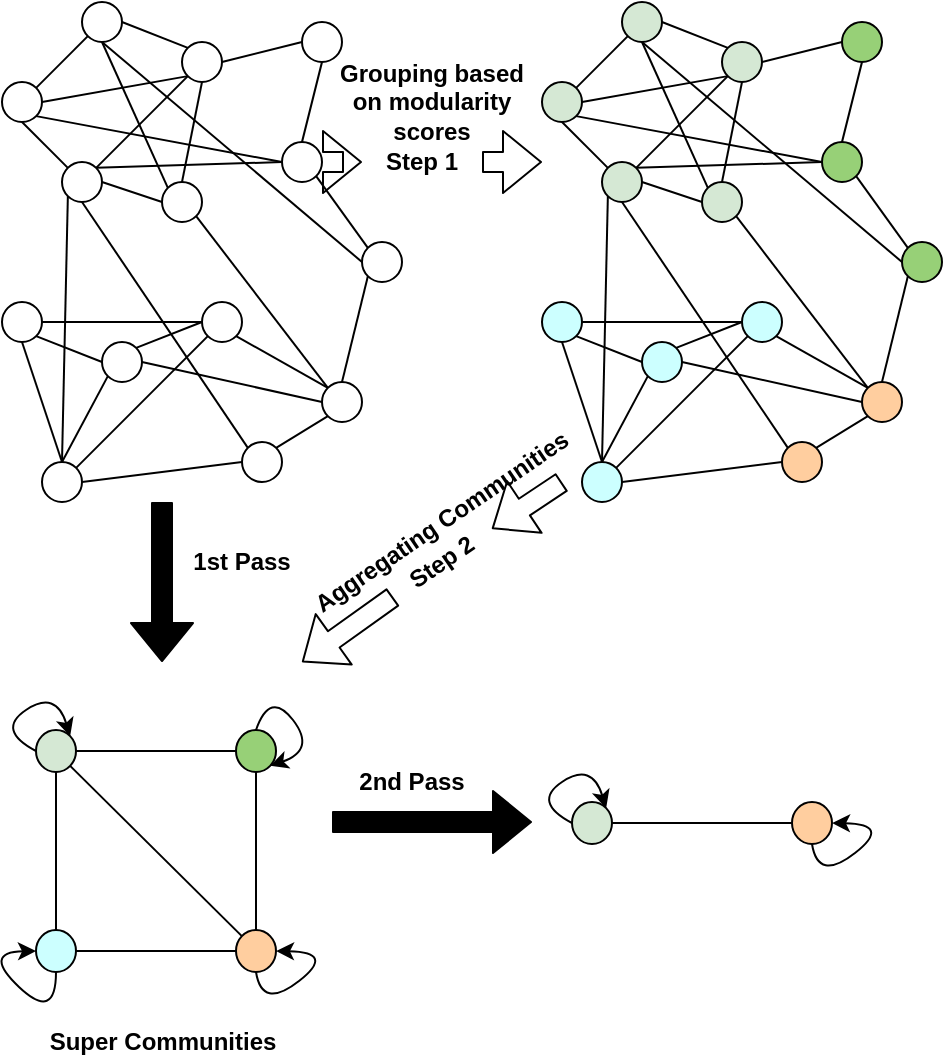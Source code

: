<mxfile version="12.6.2" type="onedrive"><diagram id="TbUA0lBl4NBwziOO0cEQ" name="Page-1"><mxGraphModel dx="962" dy="574" grid="1" gridSize="10" guides="1" tooltips="1" connect="1" arrows="1" fold="1" page="1" pageScale="1" pageWidth="827" pageHeight="3000" math="0" shadow="0"><root><mxCell id="0"/><mxCell id="1" parent="0"/><mxCell id="yWUa6KKsOjrvUaA82R3S-1" value="" style="ellipse;whiteSpace=wrap;html=1;aspect=fixed;" vertex="1" parent="1"><mxGeometry x="70" y="20" width="20" height="20" as="geometry"/></mxCell><mxCell id="yWUa6KKsOjrvUaA82R3S-4" value="" style="ellipse;whiteSpace=wrap;html=1;aspect=fixed;" vertex="1" parent="1"><mxGeometry x="30" y="60" width="20" height="20" as="geometry"/></mxCell><mxCell id="yWUa6KKsOjrvUaA82R3S-5" value="" style="ellipse;whiteSpace=wrap;html=1;aspect=fixed;" vertex="1" parent="1"><mxGeometry x="60" y="100" width="20" height="20" as="geometry"/></mxCell><mxCell id="yWUa6KKsOjrvUaA82R3S-6" value="" style="ellipse;whiteSpace=wrap;html=1;aspect=fixed;" vertex="1" parent="1"><mxGeometry x="120" y="40" width="20" height="20" as="geometry"/></mxCell><mxCell id="yWUa6KKsOjrvUaA82R3S-7" value="" style="ellipse;whiteSpace=wrap;html=1;aspect=fixed;" vertex="1" parent="1"><mxGeometry x="110" y="110" width="20" height="20" as="geometry"/></mxCell><mxCell id="yWUa6KKsOjrvUaA82R3S-8" value="" style="ellipse;whiteSpace=wrap;html=1;aspect=fixed;" vertex="1" parent="1"><mxGeometry x="30" y="170" width="20" height="20" as="geometry"/></mxCell><mxCell id="yWUa6KKsOjrvUaA82R3S-9" value="" style="ellipse;whiteSpace=wrap;html=1;aspect=fixed;" vertex="1" parent="1"><mxGeometry x="80" y="190" width="20" height="20" as="geometry"/></mxCell><mxCell id="yWUa6KKsOjrvUaA82R3S-10" value="" style="ellipse;whiteSpace=wrap;html=1;aspect=fixed;" vertex="1" parent="1"><mxGeometry x="130" y="170" width="20" height="20" as="geometry"/></mxCell><mxCell id="yWUa6KKsOjrvUaA82R3S-11" value="" style="ellipse;whiteSpace=wrap;html=1;aspect=fixed;" vertex="1" parent="1"><mxGeometry x="50" y="250" width="20" height="20" as="geometry"/></mxCell><mxCell id="yWUa6KKsOjrvUaA82R3S-12" value="" style="ellipse;whiteSpace=wrap;html=1;aspect=fixed;" vertex="1" parent="1"><mxGeometry x="180" y="30" width="20" height="20" as="geometry"/></mxCell><mxCell id="yWUa6KKsOjrvUaA82R3S-13" value="" style="ellipse;whiteSpace=wrap;html=1;aspect=fixed;" vertex="1" parent="1"><mxGeometry x="170" y="90" width="20" height="20" as="geometry"/></mxCell><mxCell id="yWUa6KKsOjrvUaA82R3S-14" value="" style="ellipse;whiteSpace=wrap;html=1;aspect=fixed;" vertex="1" parent="1"><mxGeometry x="210" y="140" width="20" height="20" as="geometry"/></mxCell><mxCell id="yWUa6KKsOjrvUaA82R3S-15" value="" style="ellipse;whiteSpace=wrap;html=1;aspect=fixed;" vertex="1" parent="1"><mxGeometry x="190" y="210" width="20" height="20" as="geometry"/></mxCell><mxCell id="yWUa6KKsOjrvUaA82R3S-16" value="" style="ellipse;whiteSpace=wrap;html=1;aspect=fixed;" vertex="1" parent="1"><mxGeometry x="150" y="240" width="20" height="20" as="geometry"/></mxCell><mxCell id="yWUa6KKsOjrvUaA82R3S-20" value="" style="endArrow=none;html=1;entryX=0;entryY=1;entryDx=0;entryDy=0;exitX=1;exitY=0;exitDx=0;exitDy=0;" edge="1" parent="1" source="yWUa6KKsOjrvUaA82R3S-4" target="yWUa6KKsOjrvUaA82R3S-1"><mxGeometry width="50" height="50" relative="1" as="geometry"><mxPoint x="30" y="340" as="sourcePoint"/><mxPoint x="80" y="290" as="targetPoint"/></mxGeometry></mxCell><mxCell id="yWUa6KKsOjrvUaA82R3S-21" value="" style="endArrow=none;html=1;entryX=0;entryY=1;entryDx=0;entryDy=0;exitX=1;exitY=0.5;exitDx=0;exitDy=0;" edge="1" parent="1" source="yWUa6KKsOjrvUaA82R3S-4" target="yWUa6KKsOjrvUaA82R3S-6"><mxGeometry width="50" height="50" relative="1" as="geometry"><mxPoint x="57.071" y="72.929" as="sourcePoint"/><mxPoint x="82.929" y="47.071" as="targetPoint"/></mxGeometry></mxCell><mxCell id="yWUa6KKsOjrvUaA82R3S-22" value="" style="endArrow=none;html=1;entryX=0;entryY=0;entryDx=0;entryDy=0;exitX=0.5;exitY=1;exitDx=0;exitDy=0;" edge="1" parent="1" source="yWUa6KKsOjrvUaA82R3S-4" target="yWUa6KKsOjrvUaA82R3S-5"><mxGeometry width="50" height="50" relative="1" as="geometry"><mxPoint x="60" y="80" as="sourcePoint"/><mxPoint x="132.929" y="67.071" as="targetPoint"/></mxGeometry></mxCell><mxCell id="yWUa6KKsOjrvUaA82R3S-23" value="" style="endArrow=none;html=1;entryX=0;entryY=0;entryDx=0;entryDy=0;exitX=1;exitY=0.5;exitDx=0;exitDy=0;" edge="1" parent="1" source="yWUa6KKsOjrvUaA82R3S-1" target="yWUa6KKsOjrvUaA82R3S-6"><mxGeometry width="50" height="50" relative="1" as="geometry"><mxPoint x="50" y="90" as="sourcePoint"/><mxPoint x="72.929" y="112.929" as="targetPoint"/></mxGeometry></mxCell><mxCell id="yWUa6KKsOjrvUaA82R3S-24" value="" style="endArrow=none;html=1;entryX=0.5;entryY=1;entryDx=0;entryDy=0;exitX=0.5;exitY=0;exitDx=0;exitDy=0;" edge="1" parent="1" source="yWUa6KKsOjrvUaA82R3S-7" target="yWUa6KKsOjrvUaA82R3S-6"><mxGeometry width="50" height="50" relative="1" as="geometry"><mxPoint x="100" y="40" as="sourcePoint"/><mxPoint x="132.929" y="52.929" as="targetPoint"/></mxGeometry></mxCell><mxCell id="yWUa6KKsOjrvUaA82R3S-25" value="" style="endArrow=none;html=1;entryX=0;entryY=0.5;entryDx=0;entryDy=0;exitX=1;exitY=0.5;exitDx=0;exitDy=0;" edge="1" parent="1" source="yWUa6KKsOjrvUaA82R3S-5" target="yWUa6KKsOjrvUaA82R3S-7"><mxGeometry width="50" height="50" relative="1" as="geometry"><mxPoint x="130" y="120" as="sourcePoint"/><mxPoint x="140" y="70" as="targetPoint"/></mxGeometry></mxCell><mxCell id="yWUa6KKsOjrvUaA82R3S-26" value="" style="endArrow=none;html=1;entryX=0.5;entryY=1;entryDx=0;entryDy=0;exitX=0;exitY=0;exitDx=0;exitDy=0;" edge="1" parent="1" source="yWUa6KKsOjrvUaA82R3S-7" target="yWUa6KKsOjrvUaA82R3S-1"><mxGeometry width="50" height="50" relative="1" as="geometry"><mxPoint x="90" y="120" as="sourcePoint"/><mxPoint x="120" y="130" as="targetPoint"/></mxGeometry></mxCell><mxCell id="yWUa6KKsOjrvUaA82R3S-27" value="" style="endArrow=none;html=1;entryX=0;entryY=1;entryDx=0;entryDy=0;exitX=1;exitY=0;exitDx=0;exitDy=0;" edge="1" parent="1" source="yWUa6KKsOjrvUaA82R3S-5" target="yWUa6KKsOjrvUaA82R3S-6"><mxGeometry width="50" height="50" relative="1" as="geometry"><mxPoint x="122.929" y="122.929" as="sourcePoint"/><mxPoint x="90" y="50" as="targetPoint"/></mxGeometry></mxCell><mxCell id="yWUa6KKsOjrvUaA82R3S-28" value="" style="endArrow=none;html=1;entryX=0;entryY=0.5;entryDx=0;entryDy=0;exitX=1;exitY=0.5;exitDx=0;exitDy=0;" edge="1" parent="1" source="yWUa6KKsOjrvUaA82R3S-6" target="yWUa6KKsOjrvUaA82R3S-12"><mxGeometry width="50" height="50" relative="1" as="geometry"><mxPoint x="132.929" y="132.929" as="sourcePoint"/><mxPoint x="100" y="60" as="targetPoint"/></mxGeometry></mxCell><mxCell id="yWUa6KKsOjrvUaA82R3S-29" value="" style="endArrow=none;html=1;entryX=0.5;entryY=0;entryDx=0;entryDy=0;exitX=0.5;exitY=1;exitDx=0;exitDy=0;" edge="1" parent="1" source="yWUa6KKsOjrvUaA82R3S-12" target="yWUa6KKsOjrvUaA82R3S-13"><mxGeometry width="50" height="50" relative="1" as="geometry"><mxPoint x="150" y="60" as="sourcePoint"/><mxPoint x="190" y="50" as="targetPoint"/></mxGeometry></mxCell><mxCell id="yWUa6KKsOjrvUaA82R3S-30" value="" style="endArrow=none;html=1;entryX=1;entryY=1;entryDx=0;entryDy=0;exitX=0;exitY=0.5;exitDx=0;exitDy=0;" edge="1" parent="1" source="yWUa6KKsOjrvUaA82R3S-13" target="yWUa6KKsOjrvUaA82R3S-4"><mxGeometry width="50" height="50" relative="1" as="geometry"><mxPoint x="200" y="60" as="sourcePoint"/><mxPoint x="190" y="100" as="targetPoint"/></mxGeometry></mxCell><mxCell id="yWUa6KKsOjrvUaA82R3S-31" value="" style="endArrow=none;html=1;entryX=1;entryY=0;entryDx=0;entryDy=0;exitX=0;exitY=0.5;exitDx=0;exitDy=0;" edge="1" parent="1" source="yWUa6KKsOjrvUaA82R3S-13" target="yWUa6KKsOjrvUaA82R3S-5"><mxGeometry width="50" height="50" relative="1" as="geometry"><mxPoint x="180" y="110" as="sourcePoint"/><mxPoint x="57.071" y="87.071" as="targetPoint"/></mxGeometry></mxCell><mxCell id="yWUa6KKsOjrvUaA82R3S-32" value="" style="endArrow=none;html=1;entryX=1;entryY=1;entryDx=0;entryDy=0;exitX=0;exitY=0;exitDx=0;exitDy=0;" edge="1" parent="1" source="yWUa6KKsOjrvUaA82R3S-14" target="yWUa6KKsOjrvUaA82R3S-13"><mxGeometry width="50" height="50" relative="1" as="geometry"><mxPoint x="180" y="110" as="sourcePoint"/><mxPoint x="87.071" y="112.929" as="targetPoint"/></mxGeometry></mxCell><mxCell id="yWUa6KKsOjrvUaA82R3S-33" value="" style="endArrow=none;html=1;exitX=0;exitY=0.5;exitDx=0;exitDy=0;entryX=0.5;entryY=1;entryDx=0;entryDy=0;" edge="1" parent="1" source="yWUa6KKsOjrvUaA82R3S-14" target="yWUa6KKsOjrvUaA82R3S-1"><mxGeometry width="50" height="50" relative="1" as="geometry"><mxPoint x="222.929" y="152.929" as="sourcePoint"/><mxPoint x="150" y="140" as="targetPoint"/></mxGeometry></mxCell><mxCell id="yWUa6KKsOjrvUaA82R3S-34" value="" style="endArrow=none;html=1;exitX=0;exitY=1;exitDx=0;exitDy=0;entryX=0.5;entryY=0;entryDx=0;entryDy=0;" edge="1" parent="1" source="yWUa6KKsOjrvUaA82R3S-14" target="yWUa6KKsOjrvUaA82R3S-15"><mxGeometry width="50" height="50" relative="1" as="geometry"><mxPoint x="220" y="160" as="sourcePoint"/><mxPoint x="90" y="50" as="targetPoint"/></mxGeometry></mxCell><mxCell id="yWUa6KKsOjrvUaA82R3S-35" value="" style="endArrow=none;html=1;exitX=0;exitY=1;exitDx=0;exitDy=0;entryX=1;entryY=0;entryDx=0;entryDy=0;" edge="1" parent="1" source="yWUa6KKsOjrvUaA82R3S-15" target="yWUa6KKsOjrvUaA82R3S-16"><mxGeometry width="50" height="50" relative="1" as="geometry"><mxPoint x="222.929" y="167.071" as="sourcePoint"/><mxPoint x="210" y="220" as="targetPoint"/></mxGeometry></mxCell><mxCell id="yWUa6KKsOjrvUaA82R3S-36" value="" style="endArrow=none;html=1;exitX=1;exitY=1;exitDx=0;exitDy=0;entryX=0;entryY=0;entryDx=0;entryDy=0;" edge="1" parent="1" source="yWUa6KKsOjrvUaA82R3S-7" target="yWUa6KKsOjrvUaA82R3S-15"><mxGeometry width="50" height="50" relative="1" as="geometry"><mxPoint x="202.929" y="237.071" as="sourcePoint"/><mxPoint x="177.071" y="252.929" as="targetPoint"/></mxGeometry></mxCell><mxCell id="yWUa6KKsOjrvUaA82R3S-37" value="" style="endArrow=none;html=1;exitX=1;exitY=1;exitDx=0;exitDy=0;entryX=0;entryY=0;entryDx=0;entryDy=0;" edge="1" parent="1" source="yWUa6KKsOjrvUaA82R3S-10" target="yWUa6KKsOjrvUaA82R3S-15"><mxGeometry width="50" height="50" relative="1" as="geometry"><mxPoint x="140" y="130" as="sourcePoint"/><mxPoint x="202.929" y="222.929" as="targetPoint"/></mxGeometry></mxCell><mxCell id="yWUa6KKsOjrvUaA82R3S-38" value="" style="endArrow=none;html=1;exitX=1;exitY=0.5;exitDx=0;exitDy=0;entryX=0;entryY=0.5;entryDx=0;entryDy=0;" edge="1" parent="1" source="yWUa6KKsOjrvUaA82R3S-11" target="yWUa6KKsOjrvUaA82R3S-16"><mxGeometry width="50" height="50" relative="1" as="geometry"><mxPoint x="137.071" y="137.071" as="sourcePoint"/><mxPoint x="202.929" y="222.929" as="targetPoint"/></mxGeometry></mxCell><mxCell id="yWUa6KKsOjrvUaA82R3S-39" value="" style="endArrow=none;html=1;exitX=1;exitY=0;exitDx=0;exitDy=0;entryX=0;entryY=1;entryDx=0;entryDy=0;" edge="1" parent="1" source="yWUa6KKsOjrvUaA82R3S-11" target="yWUa6KKsOjrvUaA82R3S-10"><mxGeometry width="50" height="50" relative="1" as="geometry"><mxPoint x="80" y="270" as="sourcePoint"/><mxPoint x="160" y="260" as="targetPoint"/></mxGeometry></mxCell><mxCell id="yWUa6KKsOjrvUaA82R3S-40" value="" style="endArrow=none;html=1;exitX=0.5;exitY=0;exitDx=0;exitDy=0;entryX=0;entryY=1;entryDx=0;entryDy=0;" edge="1" parent="1" source="yWUa6KKsOjrvUaA82R3S-11" target="yWUa6KKsOjrvUaA82R3S-9"><mxGeometry width="50" height="50" relative="1" as="geometry"><mxPoint x="77.071" y="262.929" as="sourcePoint"/><mxPoint x="142.929" y="197.071" as="targetPoint"/></mxGeometry></mxCell><mxCell id="yWUa6KKsOjrvUaA82R3S-41" value="" style="endArrow=none;html=1;exitX=0.5;exitY=0;exitDx=0;exitDy=0;entryX=0.5;entryY=1;entryDx=0;entryDy=0;" edge="1" parent="1" source="yWUa6KKsOjrvUaA82R3S-11" target="yWUa6KKsOjrvUaA82R3S-8"><mxGeometry width="50" height="50" relative="1" as="geometry"><mxPoint x="70" y="260" as="sourcePoint"/><mxPoint x="92.929" y="217.071" as="targetPoint"/></mxGeometry></mxCell><mxCell id="yWUa6KKsOjrvUaA82R3S-43" value="" style="endArrow=none;html=1;exitX=1;exitY=1;exitDx=0;exitDy=0;entryX=0;entryY=0.5;entryDx=0;entryDy=0;" edge="1" parent="1" source="yWUa6KKsOjrvUaA82R3S-8" target="yWUa6KKsOjrvUaA82R3S-9"><mxGeometry width="50" height="50" relative="1" as="geometry"><mxPoint x="70" y="260" as="sourcePoint"/><mxPoint x="50" y="200" as="targetPoint"/></mxGeometry></mxCell><mxCell id="yWUa6KKsOjrvUaA82R3S-44" value="" style="endArrow=none;html=1;exitX=1;exitY=0.5;exitDx=0;exitDy=0;entryX=0;entryY=0.5;entryDx=0;entryDy=0;" edge="1" parent="1" source="yWUa6KKsOjrvUaA82R3S-8" target="yWUa6KKsOjrvUaA82R3S-10"><mxGeometry width="50" height="50" relative="1" as="geometry"><mxPoint x="57.071" y="197.071" as="sourcePoint"/><mxPoint x="90" y="210" as="targetPoint"/></mxGeometry></mxCell><mxCell id="yWUa6KKsOjrvUaA82R3S-45" value="" style="endArrow=none;html=1;exitX=1;exitY=0;exitDx=0;exitDy=0;entryX=0;entryY=0.5;entryDx=0;entryDy=0;" edge="1" parent="1" source="yWUa6KKsOjrvUaA82R3S-9" target="yWUa6KKsOjrvUaA82R3S-10"><mxGeometry width="50" height="50" relative="1" as="geometry"><mxPoint x="60" y="190" as="sourcePoint"/><mxPoint x="140" y="190" as="targetPoint"/></mxGeometry></mxCell><mxCell id="yWUa6KKsOjrvUaA82R3S-46" value="" style="endArrow=none;html=1;exitX=1;exitY=0.5;exitDx=0;exitDy=0;entryX=0;entryY=0.5;entryDx=0;entryDy=0;" edge="1" parent="1" source="yWUa6KKsOjrvUaA82R3S-9" target="yWUa6KKsOjrvUaA82R3S-15"><mxGeometry width="50" height="50" relative="1" as="geometry"><mxPoint x="107.071" y="202.929" as="sourcePoint"/><mxPoint x="140" y="190" as="targetPoint"/></mxGeometry></mxCell><mxCell id="yWUa6KKsOjrvUaA82R3S-49" value="" style="endArrow=none;html=1;exitX=0.5;exitY=1;exitDx=0;exitDy=0;entryX=0;entryY=0;entryDx=0;entryDy=0;" edge="1" parent="1" source="yWUa6KKsOjrvUaA82R3S-5" target="yWUa6KKsOjrvUaA82R3S-16"><mxGeometry width="50" height="50" relative="1" as="geometry"><mxPoint x="117.071" y="212.929" as="sourcePoint"/><mxPoint x="150" y="200" as="targetPoint"/></mxGeometry></mxCell><mxCell id="yWUa6KKsOjrvUaA82R3S-91" value="" style="ellipse;whiteSpace=wrap;html=1;aspect=fixed;fillColor=#D5E8D4;" vertex="1" parent="1"><mxGeometry x="340" y="20" width="20" height="20" as="geometry"/></mxCell><mxCell id="yWUa6KKsOjrvUaA82R3S-92" value="" style="ellipse;whiteSpace=wrap;html=1;aspect=fixed;fillColor=#D5E8D4;" vertex="1" parent="1"><mxGeometry x="300" y="60" width="20" height="20" as="geometry"/></mxCell><mxCell id="yWUa6KKsOjrvUaA82R3S-93" value="" style="ellipse;whiteSpace=wrap;html=1;aspect=fixed;fillColor=#D5E8D4;" vertex="1" parent="1"><mxGeometry x="330" y="100" width="20" height="20" as="geometry"/></mxCell><mxCell id="yWUa6KKsOjrvUaA82R3S-94" value="" style="ellipse;whiteSpace=wrap;html=1;aspect=fixed;fillColor=#D5E8D4;" vertex="1" parent="1"><mxGeometry x="390" y="40" width="20" height="20" as="geometry"/></mxCell><mxCell id="yWUa6KKsOjrvUaA82R3S-95" value="" style="ellipse;whiteSpace=wrap;html=1;aspect=fixed;fillColor=#D5E8D4;" vertex="1" parent="1"><mxGeometry x="380" y="110" width="20" height="20" as="geometry"/></mxCell><mxCell id="yWUa6KKsOjrvUaA82R3S-96" value="" style="ellipse;whiteSpace=wrap;html=1;aspect=fixed;fillColor=#CCFFFF;" vertex="1" parent="1"><mxGeometry x="300" y="170" width="20" height="20" as="geometry"/></mxCell><mxCell id="yWUa6KKsOjrvUaA82R3S-97" value="" style="ellipse;whiteSpace=wrap;html=1;aspect=fixed;fillColor=#CCFFFF;" vertex="1" parent="1"><mxGeometry x="350" y="190" width="20" height="20" as="geometry"/></mxCell><mxCell id="yWUa6KKsOjrvUaA82R3S-98" value="" style="ellipse;whiteSpace=wrap;html=1;aspect=fixed;fillColor=#CCFFFF;" vertex="1" parent="1"><mxGeometry x="400" y="170" width="20" height="20" as="geometry"/></mxCell><mxCell id="yWUa6KKsOjrvUaA82R3S-99" value="" style="ellipse;whiteSpace=wrap;html=1;aspect=fixed;fillColor=#CCFFFF;" vertex="1" parent="1"><mxGeometry x="320" y="250" width="20" height="20" as="geometry"/></mxCell><mxCell id="yWUa6KKsOjrvUaA82R3S-100" value="" style="ellipse;whiteSpace=wrap;html=1;aspect=fixed;fillColor=#97D077;" vertex="1" parent="1"><mxGeometry x="450" y="30" width="20" height="20" as="geometry"/></mxCell><mxCell id="yWUa6KKsOjrvUaA82R3S-101" value="" style="ellipse;whiteSpace=wrap;html=1;aspect=fixed;fillColor=#97D077;" vertex="1" parent="1"><mxGeometry x="440" y="90" width="20" height="20" as="geometry"/></mxCell><mxCell id="yWUa6KKsOjrvUaA82R3S-102" value="" style="ellipse;whiteSpace=wrap;html=1;aspect=fixed;fillColor=#97D077;" vertex="1" parent="1"><mxGeometry x="480" y="140" width="20" height="20" as="geometry"/></mxCell><mxCell id="yWUa6KKsOjrvUaA82R3S-103" value="" style="ellipse;whiteSpace=wrap;html=1;aspect=fixed;fillColor=#FFCE9F;" vertex="1" parent="1"><mxGeometry x="460" y="210" width="20" height="20" as="geometry"/></mxCell><mxCell id="yWUa6KKsOjrvUaA82R3S-104" value="" style="ellipse;whiteSpace=wrap;html=1;aspect=fixed;fillColor=#FFCE9F;" vertex="1" parent="1"><mxGeometry x="420" y="240" width="20" height="20" as="geometry"/></mxCell><mxCell id="yWUa6KKsOjrvUaA82R3S-105" value="" style="endArrow=none;html=1;entryX=0;entryY=1;entryDx=0;entryDy=0;exitX=1;exitY=0;exitDx=0;exitDy=0;" edge="1" parent="1" source="yWUa6KKsOjrvUaA82R3S-92" target="yWUa6KKsOjrvUaA82R3S-91"><mxGeometry width="50" height="50" relative="1" as="geometry"><mxPoint x="300" y="340" as="sourcePoint"/><mxPoint x="350" y="290" as="targetPoint"/></mxGeometry></mxCell><mxCell id="yWUa6KKsOjrvUaA82R3S-106" value="" style="endArrow=none;html=1;entryX=0;entryY=1;entryDx=0;entryDy=0;exitX=1;exitY=0.5;exitDx=0;exitDy=0;" edge="1" parent="1" source="yWUa6KKsOjrvUaA82R3S-92" target="yWUa6KKsOjrvUaA82R3S-94"><mxGeometry width="50" height="50" relative="1" as="geometry"><mxPoint x="327.071" y="72.929" as="sourcePoint"/><mxPoint x="352.929" y="47.071" as="targetPoint"/></mxGeometry></mxCell><mxCell id="yWUa6KKsOjrvUaA82R3S-107" value="" style="endArrow=none;html=1;entryX=0;entryY=0;entryDx=0;entryDy=0;exitX=0.5;exitY=1;exitDx=0;exitDy=0;" edge="1" parent="1" source="yWUa6KKsOjrvUaA82R3S-92" target="yWUa6KKsOjrvUaA82R3S-93"><mxGeometry width="50" height="50" relative="1" as="geometry"><mxPoint x="330" y="80" as="sourcePoint"/><mxPoint x="402.929" y="67.071" as="targetPoint"/></mxGeometry></mxCell><mxCell id="yWUa6KKsOjrvUaA82R3S-108" value="" style="endArrow=none;html=1;entryX=0;entryY=0;entryDx=0;entryDy=0;exitX=1;exitY=0.5;exitDx=0;exitDy=0;" edge="1" parent="1" source="yWUa6KKsOjrvUaA82R3S-91" target="yWUa6KKsOjrvUaA82R3S-94"><mxGeometry width="50" height="50" relative="1" as="geometry"><mxPoint x="320" y="90" as="sourcePoint"/><mxPoint x="342.929" y="112.929" as="targetPoint"/></mxGeometry></mxCell><mxCell id="yWUa6KKsOjrvUaA82R3S-109" value="" style="endArrow=none;html=1;entryX=0.5;entryY=1;entryDx=0;entryDy=0;exitX=0.5;exitY=0;exitDx=0;exitDy=0;" edge="1" parent="1" source="yWUa6KKsOjrvUaA82R3S-95" target="yWUa6KKsOjrvUaA82R3S-94"><mxGeometry width="50" height="50" relative="1" as="geometry"><mxPoint x="370" y="40" as="sourcePoint"/><mxPoint x="402.929" y="52.929" as="targetPoint"/></mxGeometry></mxCell><mxCell id="yWUa6KKsOjrvUaA82R3S-110" value="" style="endArrow=none;html=1;entryX=0;entryY=0.5;entryDx=0;entryDy=0;exitX=1;exitY=0.5;exitDx=0;exitDy=0;" edge="1" parent="1" source="yWUa6KKsOjrvUaA82R3S-93" target="yWUa6KKsOjrvUaA82R3S-95"><mxGeometry width="50" height="50" relative="1" as="geometry"><mxPoint x="400" y="120" as="sourcePoint"/><mxPoint x="410" y="70" as="targetPoint"/></mxGeometry></mxCell><mxCell id="yWUa6KKsOjrvUaA82R3S-111" value="" style="endArrow=none;html=1;entryX=0.5;entryY=1;entryDx=0;entryDy=0;exitX=0;exitY=0;exitDx=0;exitDy=0;" edge="1" parent="1" source="yWUa6KKsOjrvUaA82R3S-95" target="yWUa6KKsOjrvUaA82R3S-91"><mxGeometry width="50" height="50" relative="1" as="geometry"><mxPoint x="360" y="120" as="sourcePoint"/><mxPoint x="390" y="130" as="targetPoint"/></mxGeometry></mxCell><mxCell id="yWUa6KKsOjrvUaA82R3S-112" value="" style="endArrow=none;html=1;entryX=0;entryY=1;entryDx=0;entryDy=0;exitX=1;exitY=0;exitDx=0;exitDy=0;" edge="1" parent="1" source="yWUa6KKsOjrvUaA82R3S-93" target="yWUa6KKsOjrvUaA82R3S-94"><mxGeometry width="50" height="50" relative="1" as="geometry"><mxPoint x="392.929" y="122.929" as="sourcePoint"/><mxPoint x="360" y="50" as="targetPoint"/></mxGeometry></mxCell><mxCell id="yWUa6KKsOjrvUaA82R3S-113" value="" style="endArrow=none;html=1;entryX=0;entryY=0.5;entryDx=0;entryDy=0;exitX=1;exitY=0.5;exitDx=0;exitDy=0;" edge="1" parent="1" source="yWUa6KKsOjrvUaA82R3S-94" target="yWUa6KKsOjrvUaA82R3S-100"><mxGeometry width="50" height="50" relative="1" as="geometry"><mxPoint x="402.929" y="132.929" as="sourcePoint"/><mxPoint x="370" y="60" as="targetPoint"/></mxGeometry></mxCell><mxCell id="yWUa6KKsOjrvUaA82R3S-114" value="" style="endArrow=none;html=1;entryX=0.5;entryY=0;entryDx=0;entryDy=0;exitX=0.5;exitY=1;exitDx=0;exitDy=0;" edge="1" parent="1" source="yWUa6KKsOjrvUaA82R3S-100" target="yWUa6KKsOjrvUaA82R3S-101"><mxGeometry width="50" height="50" relative="1" as="geometry"><mxPoint x="420" y="60" as="sourcePoint"/><mxPoint x="460" y="50" as="targetPoint"/></mxGeometry></mxCell><mxCell id="yWUa6KKsOjrvUaA82R3S-115" value="" style="endArrow=none;html=1;entryX=1;entryY=1;entryDx=0;entryDy=0;exitX=0;exitY=0.5;exitDx=0;exitDy=0;" edge="1" parent="1" source="yWUa6KKsOjrvUaA82R3S-101" target="yWUa6KKsOjrvUaA82R3S-92"><mxGeometry width="50" height="50" relative="1" as="geometry"><mxPoint x="470" y="60" as="sourcePoint"/><mxPoint x="460" y="100" as="targetPoint"/></mxGeometry></mxCell><mxCell id="yWUa6KKsOjrvUaA82R3S-116" value="" style="endArrow=none;html=1;entryX=1;entryY=0;entryDx=0;entryDy=0;exitX=0;exitY=0.5;exitDx=0;exitDy=0;" edge="1" parent="1" source="yWUa6KKsOjrvUaA82R3S-101" target="yWUa6KKsOjrvUaA82R3S-93"><mxGeometry width="50" height="50" relative="1" as="geometry"><mxPoint x="450" y="110" as="sourcePoint"/><mxPoint x="327.071" y="87.071" as="targetPoint"/></mxGeometry></mxCell><mxCell id="yWUa6KKsOjrvUaA82R3S-117" value="" style="endArrow=none;html=1;entryX=1;entryY=1;entryDx=0;entryDy=0;exitX=0;exitY=0;exitDx=0;exitDy=0;" edge="1" parent="1" source="yWUa6KKsOjrvUaA82R3S-102" target="yWUa6KKsOjrvUaA82R3S-101"><mxGeometry width="50" height="50" relative="1" as="geometry"><mxPoint x="450" y="110" as="sourcePoint"/><mxPoint x="357.071" y="112.929" as="targetPoint"/></mxGeometry></mxCell><mxCell id="yWUa6KKsOjrvUaA82R3S-118" value="" style="endArrow=none;html=1;exitX=0;exitY=0.5;exitDx=0;exitDy=0;entryX=0.5;entryY=1;entryDx=0;entryDy=0;" edge="1" parent="1" source="yWUa6KKsOjrvUaA82R3S-102" target="yWUa6KKsOjrvUaA82R3S-91"><mxGeometry width="50" height="50" relative="1" as="geometry"><mxPoint x="492.929" y="152.929" as="sourcePoint"/><mxPoint x="420" y="140" as="targetPoint"/></mxGeometry></mxCell><mxCell id="yWUa6KKsOjrvUaA82R3S-119" value="" style="endArrow=none;html=1;exitX=0;exitY=1;exitDx=0;exitDy=0;entryX=0.5;entryY=0;entryDx=0;entryDy=0;" edge="1" parent="1" source="yWUa6KKsOjrvUaA82R3S-102" target="yWUa6KKsOjrvUaA82R3S-103"><mxGeometry width="50" height="50" relative="1" as="geometry"><mxPoint x="490" y="160" as="sourcePoint"/><mxPoint x="360" y="50" as="targetPoint"/></mxGeometry></mxCell><mxCell id="yWUa6KKsOjrvUaA82R3S-120" value="" style="endArrow=none;html=1;exitX=0;exitY=1;exitDx=0;exitDy=0;entryX=1;entryY=0;entryDx=0;entryDy=0;" edge="1" parent="1" source="yWUa6KKsOjrvUaA82R3S-103" target="yWUa6KKsOjrvUaA82R3S-104"><mxGeometry width="50" height="50" relative="1" as="geometry"><mxPoint x="492.929" y="167.071" as="sourcePoint"/><mxPoint x="480" y="220" as="targetPoint"/></mxGeometry></mxCell><mxCell id="yWUa6KKsOjrvUaA82R3S-121" value="" style="endArrow=none;html=1;exitX=1;exitY=1;exitDx=0;exitDy=0;entryX=0;entryY=0;entryDx=0;entryDy=0;" edge="1" parent="1" source="yWUa6KKsOjrvUaA82R3S-95" target="yWUa6KKsOjrvUaA82R3S-103"><mxGeometry width="50" height="50" relative="1" as="geometry"><mxPoint x="472.929" y="237.071" as="sourcePoint"/><mxPoint x="447.071" y="252.929" as="targetPoint"/></mxGeometry></mxCell><mxCell id="yWUa6KKsOjrvUaA82R3S-122" value="" style="endArrow=none;html=1;exitX=1;exitY=1;exitDx=0;exitDy=0;entryX=0;entryY=0;entryDx=0;entryDy=0;" edge="1" parent="1" source="yWUa6KKsOjrvUaA82R3S-98" target="yWUa6KKsOjrvUaA82R3S-103"><mxGeometry width="50" height="50" relative="1" as="geometry"><mxPoint x="410" y="130" as="sourcePoint"/><mxPoint x="472.929" y="222.929" as="targetPoint"/></mxGeometry></mxCell><mxCell id="yWUa6KKsOjrvUaA82R3S-123" value="" style="endArrow=none;html=1;exitX=1;exitY=0.5;exitDx=0;exitDy=0;entryX=0;entryY=0.5;entryDx=0;entryDy=0;" edge="1" parent="1" source="yWUa6KKsOjrvUaA82R3S-99" target="yWUa6KKsOjrvUaA82R3S-104"><mxGeometry width="50" height="50" relative="1" as="geometry"><mxPoint x="407.071" y="137.071" as="sourcePoint"/><mxPoint x="472.929" y="222.929" as="targetPoint"/></mxGeometry></mxCell><mxCell id="yWUa6KKsOjrvUaA82R3S-124" value="" style="endArrow=none;html=1;exitX=1;exitY=0;exitDx=0;exitDy=0;entryX=0;entryY=1;entryDx=0;entryDy=0;" edge="1" parent="1" source="yWUa6KKsOjrvUaA82R3S-99" target="yWUa6KKsOjrvUaA82R3S-98"><mxGeometry width="50" height="50" relative="1" as="geometry"><mxPoint x="350" y="270" as="sourcePoint"/><mxPoint x="430" y="260" as="targetPoint"/></mxGeometry></mxCell><mxCell id="yWUa6KKsOjrvUaA82R3S-125" value="" style="endArrow=none;html=1;exitX=0.5;exitY=0;exitDx=0;exitDy=0;entryX=0;entryY=1;entryDx=0;entryDy=0;" edge="1" parent="1" source="yWUa6KKsOjrvUaA82R3S-99" target="yWUa6KKsOjrvUaA82R3S-97"><mxGeometry width="50" height="50" relative="1" as="geometry"><mxPoint x="347.071" y="262.929" as="sourcePoint"/><mxPoint x="412.929" y="197.071" as="targetPoint"/></mxGeometry></mxCell><mxCell id="yWUa6KKsOjrvUaA82R3S-126" value="" style="endArrow=none;html=1;exitX=0.5;exitY=0;exitDx=0;exitDy=0;entryX=0.5;entryY=1;entryDx=0;entryDy=0;" edge="1" parent="1" source="yWUa6KKsOjrvUaA82R3S-99" target="yWUa6KKsOjrvUaA82R3S-96"><mxGeometry width="50" height="50" relative="1" as="geometry"><mxPoint x="340" y="260" as="sourcePoint"/><mxPoint x="362.929" y="217.071" as="targetPoint"/></mxGeometry></mxCell><mxCell id="yWUa6KKsOjrvUaA82R3S-127" value="" style="endArrow=none;html=1;exitX=1;exitY=1;exitDx=0;exitDy=0;entryX=0;entryY=0.5;entryDx=0;entryDy=0;" edge="1" parent="1" source="yWUa6KKsOjrvUaA82R3S-96" target="yWUa6KKsOjrvUaA82R3S-97"><mxGeometry width="50" height="50" relative="1" as="geometry"><mxPoint x="340" y="260" as="sourcePoint"/><mxPoint x="320" y="200" as="targetPoint"/></mxGeometry></mxCell><mxCell id="yWUa6KKsOjrvUaA82R3S-128" value="" style="endArrow=none;html=1;exitX=1;exitY=0.5;exitDx=0;exitDy=0;entryX=0;entryY=0.5;entryDx=0;entryDy=0;" edge="1" parent="1" source="yWUa6KKsOjrvUaA82R3S-96" target="yWUa6KKsOjrvUaA82R3S-98"><mxGeometry width="50" height="50" relative="1" as="geometry"><mxPoint x="327.071" y="197.071" as="sourcePoint"/><mxPoint x="360" y="210" as="targetPoint"/></mxGeometry></mxCell><mxCell id="yWUa6KKsOjrvUaA82R3S-129" value="" style="endArrow=none;html=1;exitX=1;exitY=0;exitDx=0;exitDy=0;entryX=0;entryY=0.5;entryDx=0;entryDy=0;" edge="1" parent="1" source="yWUa6KKsOjrvUaA82R3S-97" target="yWUa6KKsOjrvUaA82R3S-98"><mxGeometry width="50" height="50" relative="1" as="geometry"><mxPoint x="330" y="190" as="sourcePoint"/><mxPoint x="410" y="190" as="targetPoint"/></mxGeometry></mxCell><mxCell id="yWUa6KKsOjrvUaA82R3S-130" value="" style="endArrow=none;html=1;exitX=1;exitY=0.5;exitDx=0;exitDy=0;entryX=0;entryY=0.5;entryDx=0;entryDy=0;" edge="1" parent="1" source="yWUa6KKsOjrvUaA82R3S-97" target="yWUa6KKsOjrvUaA82R3S-103"><mxGeometry width="50" height="50" relative="1" as="geometry"><mxPoint x="377.071" y="202.929" as="sourcePoint"/><mxPoint x="410" y="190" as="targetPoint"/></mxGeometry></mxCell><mxCell id="yWUa6KKsOjrvUaA82R3S-131" value="" style="endArrow=none;html=1;exitX=0.5;exitY=1;exitDx=0;exitDy=0;entryX=0;entryY=0;entryDx=0;entryDy=0;" edge="1" parent="1" source="yWUa6KKsOjrvUaA82R3S-93" target="yWUa6KKsOjrvUaA82R3S-104"><mxGeometry width="50" height="50" relative="1" as="geometry"><mxPoint x="387.071" y="212.929" as="sourcePoint"/><mxPoint x="420" y="200" as="targetPoint"/></mxGeometry></mxCell><mxCell id="yWUa6KKsOjrvUaA82R3S-133" value="" style="shape=flexArrow;endArrow=classic;html=1;" edge="1" parent="1" source="yWUa6KKsOjrvUaA82R3S-190"><mxGeometry width="50" height="50" relative="1" as="geometry"><mxPoint x="200" y="100" as="sourcePoint"/><mxPoint x="300" y="100" as="targetPoint"/></mxGeometry></mxCell><mxCell id="yWUa6KKsOjrvUaA82R3S-140" value="&lt;div&gt;&lt;b&gt;Grouping based on modularity scores&lt;/b&gt;&lt;/div&gt;" style="text;html=1;strokeColor=none;fillColor=none;align=center;verticalAlign=middle;whiteSpace=wrap;rounded=0;" vertex="1" parent="1"><mxGeometry x="190" y="60" width="110" height="20" as="geometry"/></mxCell><mxCell id="yWUa6KKsOjrvUaA82R3S-141" value="" style="shape=flexArrow;endArrow=classic;html=1;fillColor=#000000;" edge="1" parent="1"><mxGeometry width="50" height="50" relative="1" as="geometry"><mxPoint x="110" y="270" as="sourcePoint"/><mxPoint x="110" y="350" as="targetPoint"/></mxGeometry></mxCell><mxCell id="yWUa6KKsOjrvUaA82R3S-142" value="&lt;b&gt;1st Pass&lt;/b&gt;" style="text;html=1;strokeColor=none;fillColor=none;align=center;verticalAlign=middle;whiteSpace=wrap;rounded=0;" vertex="1" parent="1"><mxGeometry x="120" y="290" width="60" height="20" as="geometry"/></mxCell><mxCell id="yWUa6KKsOjrvUaA82R3S-143" value="" style="ellipse;whiteSpace=wrap;html=1;aspect=fixed;fillColor=#D5E8D4;" vertex="1" parent="1"><mxGeometry x="47" y="384" width="20" height="21" as="geometry"/></mxCell><mxCell id="yWUa6KKsOjrvUaA82R3S-144" value="" style="ellipse;whiteSpace=wrap;html=1;aspect=fixed;fillColor=#97D077;" vertex="1" parent="1"><mxGeometry x="147" y="384" width="20" height="21" as="geometry"/></mxCell><mxCell id="yWUa6KKsOjrvUaA82R3S-145" value="" style="ellipse;whiteSpace=wrap;html=1;aspect=fixed;fillColor=#CCFFFF;" vertex="1" parent="1"><mxGeometry x="47" y="484" width="20" height="21" as="geometry"/></mxCell><mxCell id="yWUa6KKsOjrvUaA82R3S-146" value="" style="ellipse;whiteSpace=wrap;html=1;aspect=fixed;fillColor=#FFCE9F;" vertex="1" parent="1"><mxGeometry x="147" y="484" width="20" height="21" as="geometry"/></mxCell><mxCell id="yWUa6KKsOjrvUaA82R3S-149" value="" style="endArrow=none;html=1;entryX=0.5;entryY=1;entryDx=0;entryDy=0;exitX=0.5;exitY=0;exitDx=0;exitDy=0;" edge="1" parent="1" source="yWUa6KKsOjrvUaA82R3S-145" target="yWUa6KKsOjrvUaA82R3S-143"><mxGeometry width="50" height="50" relative="1" as="geometry"><mxPoint x="-43" y="574" as="sourcePoint"/><mxPoint x="7" y="524" as="targetPoint"/></mxGeometry></mxCell><mxCell id="yWUa6KKsOjrvUaA82R3S-150" value="" style="endArrow=none;html=1;entryX=0;entryY=0.5;entryDx=0;entryDy=0;exitX=1;exitY=0.5;exitDx=0;exitDy=0;" edge="1" parent="1" source="yWUa6KKsOjrvUaA82R3S-145" target="yWUa6KKsOjrvUaA82R3S-146"><mxGeometry width="50" height="50" relative="1" as="geometry"><mxPoint x="67" y="494" as="sourcePoint"/><mxPoint x="67" y="414" as="targetPoint"/></mxGeometry></mxCell><mxCell id="yWUa6KKsOjrvUaA82R3S-151" value="" style="endArrow=none;html=1;entryX=1;entryY=1;entryDx=0;entryDy=0;exitX=0;exitY=0;exitDx=0;exitDy=0;" edge="1" parent="1" source="yWUa6KKsOjrvUaA82R3S-146" target="yWUa6KKsOjrvUaA82R3S-143"><mxGeometry width="50" height="50" relative="1" as="geometry"><mxPoint x="77" y="504" as="sourcePoint"/><mxPoint x="157" y="504" as="targetPoint"/></mxGeometry></mxCell><mxCell id="yWUa6KKsOjrvUaA82R3S-152" value="" style="endArrow=none;html=1;entryX=0.5;entryY=1;entryDx=0;entryDy=0;exitX=0.5;exitY=0;exitDx=0;exitDy=0;" edge="1" parent="1" source="yWUa6KKsOjrvUaA82R3S-146" target="yWUa6KKsOjrvUaA82R3S-144"><mxGeometry width="50" height="50" relative="1" as="geometry"><mxPoint x="159.929" y="496.929" as="sourcePoint"/><mxPoint x="74.071" y="411.071" as="targetPoint"/></mxGeometry></mxCell><mxCell id="yWUa6KKsOjrvUaA82R3S-153" value="" style="endArrow=none;html=1;entryX=0;entryY=0.5;entryDx=0;entryDy=0;exitX=1;exitY=0.5;exitDx=0;exitDy=0;" edge="1" parent="1" source="yWUa6KKsOjrvUaA82R3S-143" target="yWUa6KKsOjrvUaA82R3S-144"><mxGeometry width="50" height="50" relative="1" as="geometry"><mxPoint x="167" y="494" as="sourcePoint"/><mxPoint x="167" y="414" as="targetPoint"/></mxGeometry></mxCell><mxCell id="yWUa6KKsOjrvUaA82R3S-154" value="" style="curved=1;endArrow=classic;html=1;exitX=0;exitY=0.5;exitDx=0;exitDy=0;entryX=1;entryY=0;entryDx=0;entryDy=0;" edge="1" parent="1" source="yWUa6KKsOjrvUaA82R3S-143" target="yWUa6KKsOjrvUaA82R3S-143"><mxGeometry width="50" height="50" relative="1" as="geometry"><mxPoint x="7" y="574" as="sourcePoint"/><mxPoint x="67" y="374" as="targetPoint"/><Array as="points"><mxPoint x="27" y="384"/><mxPoint x="57" y="364"/></Array></mxGeometry></mxCell><mxCell id="yWUa6KKsOjrvUaA82R3S-159" value="" style="curved=1;endArrow=classic;html=1;exitX=0.5;exitY=0;exitDx=0;exitDy=0;entryX=1;entryY=1;entryDx=0;entryDy=0;" edge="1" parent="1" source="yWUa6KKsOjrvUaA82R3S-144" target="yWUa6KKsOjrvUaA82R3S-144"><mxGeometry width="50" height="50" relative="1" as="geometry"><mxPoint x="187" y="404" as="sourcePoint"/><mxPoint x="207" y="414" as="targetPoint"/><Array as="points"><mxPoint x="164" y="364"/><mxPoint x="187" y="394"/></Array></mxGeometry></mxCell><mxCell id="yWUa6KKsOjrvUaA82R3S-161" value="" style="curved=1;endArrow=classic;html=1;entryX=0;entryY=0.5;entryDx=0;entryDy=0;exitX=0.5;exitY=1;exitDx=0;exitDy=0;" edge="1" parent="1" source="yWUa6KKsOjrvUaA82R3S-145" target="yWUa6KKsOjrvUaA82R3S-145"><mxGeometry width="50" height="50" relative="1" as="geometry"><mxPoint x="-43" y="574" as="sourcePoint"/><mxPoint x="7" y="524" as="targetPoint"/><Array as="points"><mxPoint x="57" y="530"/><mxPoint x="20" y="495"/></Array></mxGeometry></mxCell><mxCell id="yWUa6KKsOjrvUaA82R3S-162" value="" style="curved=1;endArrow=classic;html=1;entryX=1;entryY=0.5;entryDx=0;entryDy=0;exitX=0.5;exitY=1;exitDx=0;exitDy=0;" edge="1" parent="1" source="yWUa6KKsOjrvUaA82R3S-146" target="yWUa6KKsOjrvUaA82R3S-146"><mxGeometry width="50" height="50" relative="1" as="geometry"><mxPoint x="-43" y="594" as="sourcePoint"/><mxPoint x="7" y="544" as="targetPoint"/><Array as="points"><mxPoint x="160" y="524"/><mxPoint x="197" y="495"/></Array></mxGeometry></mxCell><mxCell id="yWUa6KKsOjrvUaA82R3S-163" value="" style="shape=flexArrow;endArrow=classic;html=1;" edge="1" parent="1" source="yWUa6KKsOjrvUaA82R3S-193"><mxGeometry width="50" height="50" relative="1" as="geometry"><mxPoint x="310" y="260" as="sourcePoint"/><mxPoint x="180" y="350" as="targetPoint"/></mxGeometry></mxCell><mxCell id="yWUa6KKsOjrvUaA82R3S-166" value="&lt;b style=&quot;white-space: nowrap&quot;&gt;Aggregating Communities&lt;/b&gt;" style="text;html=1;strokeColor=none;fillColor=none;align=center;verticalAlign=middle;whiteSpace=wrap;rounded=0;rotation=-34.3;" vertex="1" parent="1"><mxGeometry x="190" y="270" width="120" height="20" as="geometry"/></mxCell><mxCell id="yWUa6KKsOjrvUaA82R3S-167" value="" style="shape=flexArrow;endArrow=classic;html=1;fillColor=#000000;" edge="1" parent="1"><mxGeometry width="50" height="50" relative="1" as="geometry"><mxPoint x="195" y="430" as="sourcePoint"/><mxPoint x="295" y="430" as="targetPoint"/></mxGeometry></mxCell><mxCell id="yWUa6KKsOjrvUaA82R3S-168" value="&lt;b&gt;2nd Pass&lt;/b&gt;" style="text;html=1;strokeColor=none;fillColor=none;align=center;verticalAlign=middle;whiteSpace=wrap;rounded=0;" vertex="1" parent="1"><mxGeometry x="205" y="400" width="60" height="20" as="geometry"/></mxCell><mxCell id="yWUa6KKsOjrvUaA82R3S-173" value="" style="endArrow=none;html=1;entryX=0;entryY=1;entryDx=0;entryDy=0;exitX=0.5;exitY=0;exitDx=0;exitDy=0;" edge="1" parent="1" source="yWUa6KKsOjrvUaA82R3S-11" target="yWUa6KKsOjrvUaA82R3S-5"><mxGeometry width="50" height="50" relative="1" as="geometry"><mxPoint x="30" y="590" as="sourcePoint"/><mxPoint x="80" y="540" as="targetPoint"/></mxGeometry></mxCell><mxCell id="yWUa6KKsOjrvUaA82R3S-174" value="" style="endArrow=none;html=1;entryX=0;entryY=1;entryDx=0;entryDy=0;exitX=0.5;exitY=0;exitDx=0;exitDy=0;" edge="1" parent="1" source="yWUa6KKsOjrvUaA82R3S-99" target="yWUa6KKsOjrvUaA82R3S-93"><mxGeometry width="50" height="50" relative="1" as="geometry"><mxPoint x="333" y="210" as="sourcePoint"/><mxPoint x="72.929" y="127.071" as="targetPoint"/></mxGeometry></mxCell><mxCell id="yWUa6KKsOjrvUaA82R3S-177" value="&lt;b&gt;Super Communities&lt;/b&gt;" style="text;html=1;align=center;verticalAlign=middle;resizable=0;points=[];autosize=1;" vertex="1" parent="1"><mxGeometry x="45" y="530" width="130" height="20" as="geometry"/></mxCell><mxCell id="yWUa6KKsOjrvUaA82R3S-182" value="" style="ellipse;whiteSpace=wrap;html=1;aspect=fixed;fillColor=#D5E8D4;" vertex="1" parent="1"><mxGeometry x="315" y="420" width="20" height="21" as="geometry"/></mxCell><mxCell id="yWUa6KKsOjrvUaA82R3S-183" value="" style="curved=1;endArrow=classic;html=1;exitX=0;exitY=0.5;exitDx=0;exitDy=0;entryX=1;entryY=0;entryDx=0;entryDy=0;" edge="1" parent="1" source="yWUa6KKsOjrvUaA82R3S-182" target="yWUa6KKsOjrvUaA82R3S-182"><mxGeometry width="50" height="50" relative="1" as="geometry"><mxPoint x="275" y="610" as="sourcePoint"/><mxPoint x="335" y="410" as="targetPoint"/><Array as="points"><mxPoint x="295" y="420"/><mxPoint x="325" y="400"/></Array></mxGeometry></mxCell><mxCell id="yWUa6KKsOjrvUaA82R3S-185" value="" style="ellipse;whiteSpace=wrap;html=1;aspect=fixed;fillColor=#FFCE9F;" vertex="1" parent="1"><mxGeometry x="425" y="420" width="20" height="21" as="geometry"/></mxCell><mxCell id="yWUa6KKsOjrvUaA82R3S-186" value="" style="curved=1;endArrow=classic;html=1;entryX=1;entryY=0.5;entryDx=0;entryDy=0;exitX=0.5;exitY=1;exitDx=0;exitDy=0;" edge="1" parent="1" source="yWUa6KKsOjrvUaA82R3S-185" target="yWUa6KKsOjrvUaA82R3S-185"><mxGeometry width="50" height="50" relative="1" as="geometry"><mxPoint x="235" y="530" as="sourcePoint"/><mxPoint x="285" y="480" as="targetPoint"/><Array as="points"><mxPoint x="438" y="460"/><mxPoint x="475" y="431"/></Array></mxGeometry></mxCell><mxCell id="yWUa6KKsOjrvUaA82R3S-187" value="" style="endArrow=none;html=1;entryX=0;entryY=0.5;entryDx=0;entryDy=0;exitX=1;exitY=0.5;exitDx=0;exitDy=0;" edge="1" parent="1" source="yWUa6KKsOjrvUaA82R3S-182" target="yWUa6KKsOjrvUaA82R3S-185"><mxGeometry width="50" height="50" relative="1" as="geometry"><mxPoint x="35" y="570" as="sourcePoint"/><mxPoint x="45" y="570" as="targetPoint"/></mxGeometry></mxCell><mxCell id="yWUa6KKsOjrvUaA82R3S-190" value="&lt;b&gt;Step 1&lt;/b&gt;" style="text;html=1;strokeColor=none;fillColor=none;align=center;verticalAlign=middle;whiteSpace=wrap;rounded=0;" vertex="1" parent="1"><mxGeometry x="210" y="90" width="60" height="20" as="geometry"/></mxCell><mxCell id="yWUa6KKsOjrvUaA82R3S-192" value="" style="shape=flexArrow;endArrow=classic;html=1;" edge="1" parent="1" target="yWUa6KKsOjrvUaA82R3S-190"><mxGeometry width="50" height="50" relative="1" as="geometry"><mxPoint x="200" y="100" as="sourcePoint"/><mxPoint x="300" y="100" as="targetPoint"/></mxGeometry></mxCell><mxCell id="yWUa6KKsOjrvUaA82R3S-193" value="&lt;b&gt;Step 2&lt;br&gt;&lt;/b&gt;" style="text;html=1;strokeColor=none;fillColor=none;align=center;verticalAlign=middle;whiteSpace=wrap;rounded=0;rotation=-34.5;" vertex="1" parent="1"><mxGeometry x="220" y="290" width="60" height="20" as="geometry"/></mxCell><mxCell id="yWUa6KKsOjrvUaA82R3S-194" value="" style="shape=flexArrow;endArrow=classic;html=1;" edge="1" parent="1" target="yWUa6KKsOjrvUaA82R3S-193"><mxGeometry width="50" height="50" relative="1" as="geometry"><mxPoint x="310" y="260" as="sourcePoint"/><mxPoint x="180" y="350" as="targetPoint"/></mxGeometry></mxCell></root></mxGraphModel></diagram></mxfile>